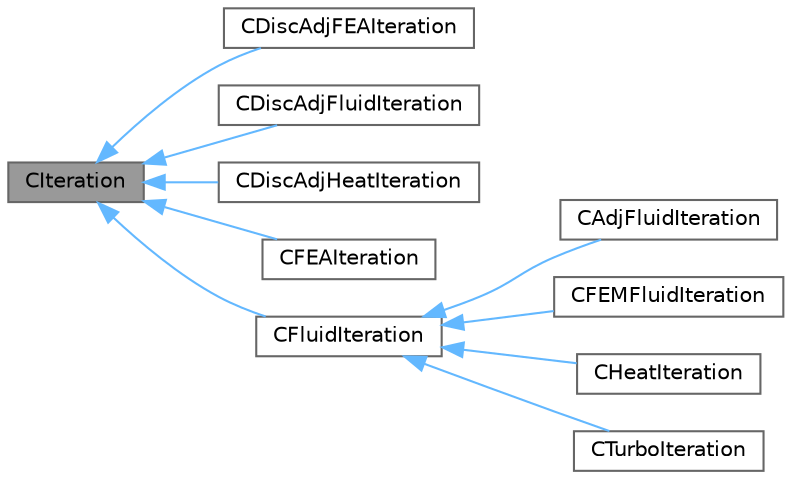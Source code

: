 digraph "CIteration"
{
 // LATEX_PDF_SIZE
  bgcolor="transparent";
  edge [fontname=Helvetica,fontsize=10,labelfontname=Helvetica,labelfontsize=10];
  node [fontname=Helvetica,fontsize=10,shape=box,height=0.2,width=0.4];
  rankdir="LR";
  Node1 [id="Node000001",label="CIteration",height=0.2,width=0.4,color="gray40", fillcolor="grey60", style="filled", fontcolor="black",tooltip="Parent class for defining a single iteration of a physics problem."];
  Node1 -> Node2 [id="edge1_Node000001_Node000002",dir="back",color="steelblue1",style="solid",tooltip=" "];
  Node2 [id="Node000002",label="CDiscAdjFEAIteration",height=0.2,width=0.4,color="gray40", fillcolor="white", style="filled",URL="$classCDiscAdjFEAIteration.html",tooltip="Class for driving an iteration of the discrete adjoint FEM system."];
  Node1 -> Node3 [id="edge2_Node000001_Node000003",dir="back",color="steelblue1",style="solid",tooltip=" "];
  Node3 [id="Node000003",label="CDiscAdjFluidIteration",height=0.2,width=0.4,color="gray40", fillcolor="white", style="filled",URL="$classCDiscAdjFluidIteration.html",tooltip="Class for driving an iteration of the discrete adjoint fluid system."];
  Node1 -> Node4 [id="edge3_Node000001_Node000004",dir="back",color="steelblue1",style="solid",tooltip=" "];
  Node4 [id="Node000004",label="CDiscAdjHeatIteration",height=0.2,width=0.4,color="gray40", fillcolor="white", style="filled",URL="$classCDiscAdjHeatIteration.html",tooltip="Class for driving an iteration of the discrete adjoint heat equation."];
  Node1 -> Node5 [id="edge4_Node000001_Node000005",dir="back",color="steelblue1",style="solid",tooltip=" "];
  Node5 [id="Node000005",label="CFEAIteration",height=0.2,width=0.4,color="gray40", fillcolor="white", style="filled",URL="$classCFEAIteration.html",tooltip="Class for driving an iteration of structural analysis."];
  Node1 -> Node6 [id="edge5_Node000001_Node000006",dir="back",color="steelblue1",style="solid",tooltip=" "];
  Node6 [id="Node000006",label="CFluidIteration",height=0.2,width=0.4,color="gray40", fillcolor="white", style="filled",URL="$classCFluidIteration.html",tooltip="Class for driving an iteration of the fluid system."];
  Node6 -> Node7 [id="edge6_Node000006_Node000007",dir="back",color="steelblue1",style="solid",tooltip=" "];
  Node7 [id="Node000007",label="CAdjFluidIteration",height=0.2,width=0.4,color="gray40", fillcolor="white", style="filled",URL="$classCAdjFluidIteration.html",tooltip="Class for driving an iteration of the adjoint fluid system."];
  Node6 -> Node8 [id="edge7_Node000006_Node000008",dir="back",color="steelblue1",style="solid",tooltip=" "];
  Node8 [id="Node000008",label="CFEMFluidIteration",height=0.2,width=0.4,color="gray40", fillcolor="white", style="filled",URL="$classCFEMFluidIteration.html",tooltip="Class for driving an iteration of the finite element flow system."];
  Node6 -> Node9 [id="edge8_Node000006_Node000009",dir="back",color="steelblue1",style="solid",tooltip=" "];
  Node9 [id="Node000009",label="CHeatIteration",height=0.2,width=0.4,color="gray40", fillcolor="white", style="filled",URL="$classCHeatIteration.html",tooltip="Class for driving an iteration of the heat system."];
  Node6 -> Node10 [id="edge9_Node000006_Node000010",dir="back",color="steelblue1",style="solid",tooltip=" "];
  Node10 [id="Node000010",label="CTurboIteration",height=0.2,width=0.4,color="gray40", fillcolor="white", style="filled",URL="$classCTurboIteration.html",tooltip="Class for driving an iteration for turbomachinery simulation."];
}
